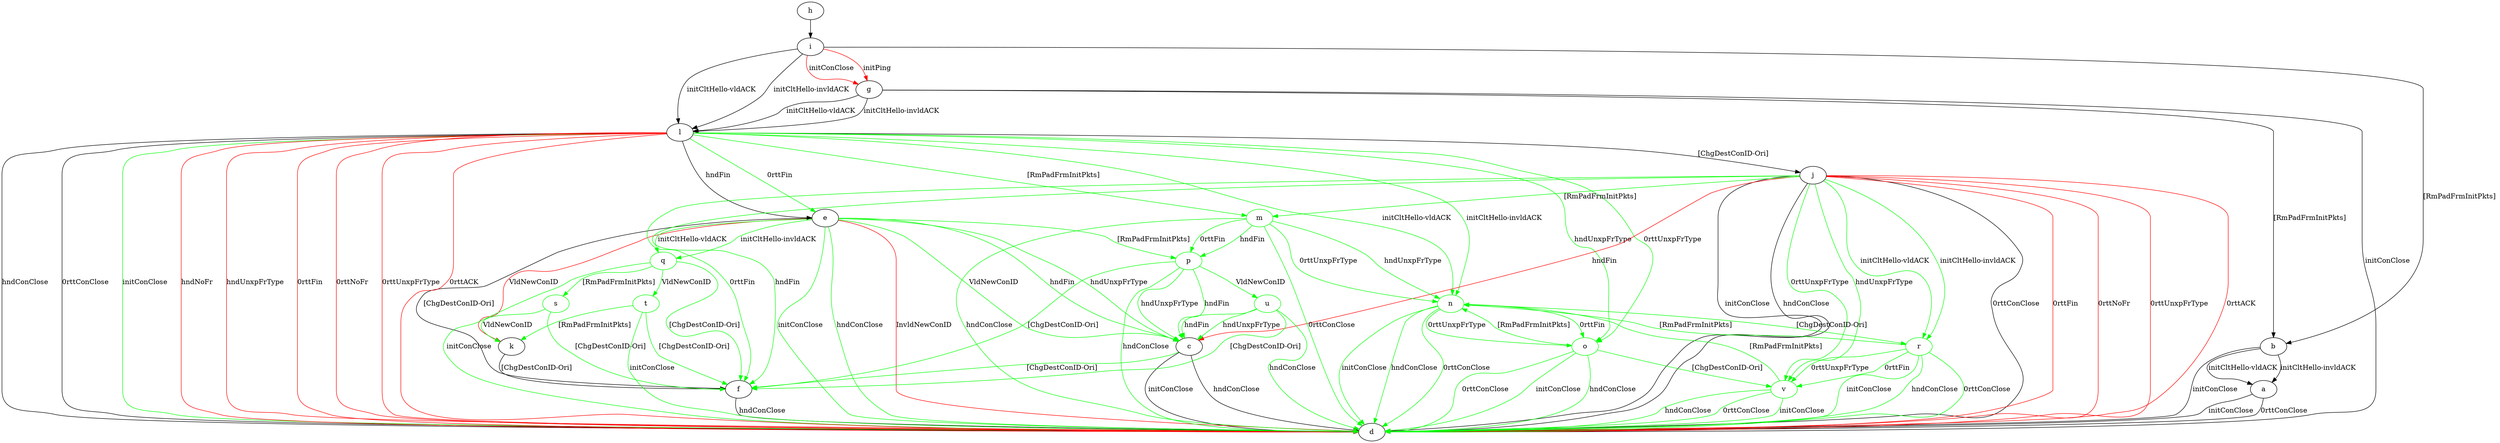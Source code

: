 digraph "" {
	a -> d	[key=0,
		label="initConClose "];
	a -> d	[key=1,
		label="0rttConClose "];
	b -> a	[key=0,
		label="initCltHello-vldACK "];
	b -> a	[key=1,
		label="initCltHello-invldACK "];
	b -> d	[key=0,
		label="initConClose "];
	c -> d	[key=0,
		label="initConClose "];
	c -> d	[key=1,
		label="hndConClose "];
	c -> f	[key=0,
		color=green,
		label="[ChgDestConID-Ori] "];
	e -> c	[key=0,
		color=green,
		label="hndFin "];
	e -> c	[key=1,
		color=green,
		label="hndUnxpFrType "];
	e -> c	[key=2,
		color=green,
		label="VldNewConID "];
	e -> d	[key=0,
		color=green,
		label="initConClose "];
	e -> d	[key=1,
		color=green,
		label="hndConClose "];
	e -> d	[key=2,
		color=red,
		label="InvldNewConID "];
	e -> f	[key=0,
		label="[ChgDestConID-Ori] "];
	e -> k	[key=0,
		color=red,
		label="VldNewConID "];
	p	[color=green];
	e -> p	[key=0,
		color=green,
		label="[RmPadFrmInitPkts] "];
	q	[color=green];
	e -> q	[key=0,
		color=green,
		label="initCltHello-vldACK "];
	e -> q	[key=1,
		color=green,
		label="initCltHello-invldACK "];
	f -> d	[key=0,
		label="hndConClose "];
	g -> b	[key=0,
		label="[RmPadFrmInitPkts] "];
	g -> d	[key=0,
		label="initConClose "];
	g -> l	[key=0,
		label="initCltHello-vldACK "];
	g -> l	[key=1,
		label="initCltHello-invldACK "];
	h -> i	[key=0];
	i -> b	[key=0,
		label="[RmPadFrmInitPkts] "];
	i -> g	[key=0,
		color=red,
		label="initPing "];
	i -> g	[key=1,
		color=red,
		label="initConClose "];
	i -> l	[key=0,
		label="initCltHello-vldACK "];
	i -> l	[key=1,
		label="initCltHello-invldACK "];
	j -> c	[key=0,
		color=red,
		label="hndFin "];
	j -> d	[key=0,
		label="initConClose "];
	j -> d	[key=1,
		label="hndConClose "];
	j -> d	[key=2,
		label="0rttConClose "];
	j -> d	[key=3,
		color=red,
		label="0rttFin "];
	j -> d	[key=4,
		color=red,
		label="0rttNoFr "];
	j -> d	[key=5,
		color=red,
		label="0rttUnxpFrType "];
	j -> d	[key=6,
		color=red,
		label="0rttACK "];
	j -> f	[key=0,
		color=green,
		label="hndFin "];
	j -> f	[key=1,
		color=green,
		label="0rttFin "];
	m	[color=green];
	j -> m	[key=0,
		color=green,
		label="[RmPadFrmInitPkts] "];
	r	[color=green];
	j -> r	[key=0,
		color=green,
		label="initCltHello-vldACK "];
	j -> r	[key=1,
		color=green,
		label="initCltHello-invldACK "];
	v	[color=green];
	j -> v	[key=0,
		color=green,
		label="hndUnxpFrType "];
	j -> v	[key=1,
		color=green,
		label="0rttUnxpFrType "];
	k -> f	[key=0,
		label="[ChgDestConID-Ori] "];
	l -> d	[key=0,
		label="hndConClose "];
	l -> d	[key=1,
		label="0rttConClose "];
	l -> d	[key=2,
		color=green,
		label="initConClose "];
	l -> d	[key=3,
		color=red,
		label="hndNoFr "];
	l -> d	[key=4,
		color=red,
		label="hndUnxpFrType "];
	l -> d	[key=5,
		color=red,
		label="0rttFin "];
	l -> d	[key=6,
		color=red,
		label="0rttNoFr "];
	l -> d	[key=7,
		color=red,
		label="0rttUnxpFrType "];
	l -> d	[key=8,
		color=red,
		label="0rttACK "];
	l -> e	[key=0,
		label="hndFin "];
	l -> e	[key=1,
		color=green,
		label="0rttFin "];
	l -> j	[key=0,
		label="[ChgDestConID-Ori] "];
	l -> m	[key=0,
		color=green,
		label="[RmPadFrmInitPkts] "];
	n	[color=green];
	l -> n	[key=0,
		color=green,
		label="initCltHello-vldACK "];
	l -> n	[key=1,
		color=green,
		label="initCltHello-invldACK "];
	o	[color=green];
	l -> o	[key=0,
		color=green,
		label="hndUnxpFrType "];
	l -> o	[key=1,
		color=green,
		label="0rttUnxpFrType "];
	m -> d	[key=0,
		color=green,
		label="hndConClose "];
	m -> d	[key=1,
		color=green,
		label="0rttConClose "];
	m -> n	[key=0,
		color=green,
		label="hndUnxpFrType "];
	m -> n	[key=1,
		color=green,
		label="0rttUnxpFrType "];
	m -> p	[key=0,
		color=green,
		label="hndFin "];
	m -> p	[key=1,
		color=green,
		label="0rttFin "];
	n -> d	[key=0,
		color=green,
		label="initConClose "];
	n -> d	[key=1,
		color=green,
		label="hndConClose "];
	n -> d	[key=2,
		color=green,
		label="0rttConClose "];
	n -> o	[key=0,
		color=green,
		label="0rttFin "];
	n -> o	[key=1,
		color=green,
		label="0rttUnxpFrType "];
	n -> r	[key=0,
		color=green,
		label="[ChgDestConID-Ori] "];
	o -> d	[key=0,
		color=green,
		label="initConClose "];
	o -> d	[key=1,
		color=green,
		label="hndConClose "];
	o -> d	[key=2,
		color=green,
		label="0rttConClose "];
	o -> n	[key=0,
		color=green,
		label="[RmPadFrmInitPkts] "];
	o -> v	[key=0,
		color=green,
		label="[ChgDestConID-Ori] "];
	p -> c	[key=0,
		color=green,
		label="hndFin "];
	p -> c	[key=1,
		color=green,
		label="hndUnxpFrType "];
	p -> d	[key=0,
		color=green,
		label="hndConClose "];
	p -> f	[key=0,
		color=green,
		label="[ChgDestConID-Ori] "];
	u	[color=green];
	p -> u	[key=0,
		color=green,
		label="VldNewConID "];
	q -> d	[key=0,
		color=green,
		label="initConClose "];
	q -> f	[key=0,
		color=green,
		label="[ChgDestConID-Ori] "];
	s	[color=green];
	q -> s	[key=0,
		color=green,
		label="[RmPadFrmInitPkts] "];
	t	[color=green];
	q -> t	[key=0,
		color=green,
		label="VldNewConID "];
	r -> d	[key=0,
		color=green,
		label="initConClose "];
	r -> d	[key=1,
		color=green,
		label="hndConClose "];
	r -> d	[key=2,
		color=green,
		label="0rttConClose "];
	r -> n	[key=0,
		color=green,
		label="[RmPadFrmInitPkts] "];
	r -> v	[key=0,
		color=green,
		label="0rttFin "];
	r -> v	[key=1,
		color=green,
		label="0rttUnxpFrType "];
	s -> f	[key=0,
		color=green,
		label="[ChgDestConID-Ori] "];
	s -> k	[key=0,
		color=green,
		label="VldNewConID "];
	t -> d	[key=0,
		color=green,
		label="initConClose "];
	t -> f	[key=0,
		color=green,
		label="[ChgDestConID-Ori] "];
	t -> k	[key=0,
		color=green,
		label="[RmPadFrmInitPkts] "];
	u -> c	[key=0,
		color=green,
		label="hndFin "];
	u -> c	[key=1,
		color=green,
		label="hndUnxpFrType "];
	u -> d	[key=0,
		color=green,
		label="hndConClose "];
	u -> f	[key=0,
		color=green,
		label="[ChgDestConID-Ori] "];
	v -> d	[key=0,
		color=green,
		label="initConClose "];
	v -> d	[key=1,
		color=green,
		label="hndConClose "];
	v -> d	[key=2,
		color=green,
		label="0rttConClose "];
	v -> n	[key=0,
		color=green,
		label="[RmPadFrmInitPkts] "];
}
